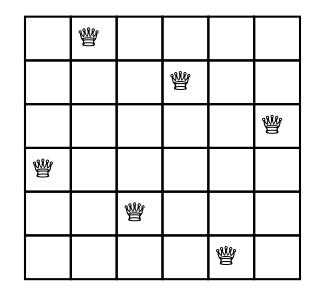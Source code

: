 digraph D {
	node [shape=plaintext]
	some_node [
	label=<
		<table border="0" cellborder="1" cellspacing="0">
			<tr><td> </td><td>&#9813; </td><td> </td><td> </td><td> </td><td> </td></tr>
			<tr><td> </td><td> </td><td> </td><td>&#9813; </td><td> </td><td> </td></tr>
			<tr><td> </td><td> </td><td> </td><td> </td><td> </td><td>&#9813; </td></tr>
			<tr><td>&#9813; </td><td> </td><td> </td><td> </td><td> </td><td> </td></tr>
			<tr><td> </td><td> </td><td>&#9813; </td><td> </td><td> </td><td> </td></tr>
			<tr><td> </td><td> </td><td> </td><td> </td><td>&#9813; </td><td> </td></tr>
		</table>>
	];
}